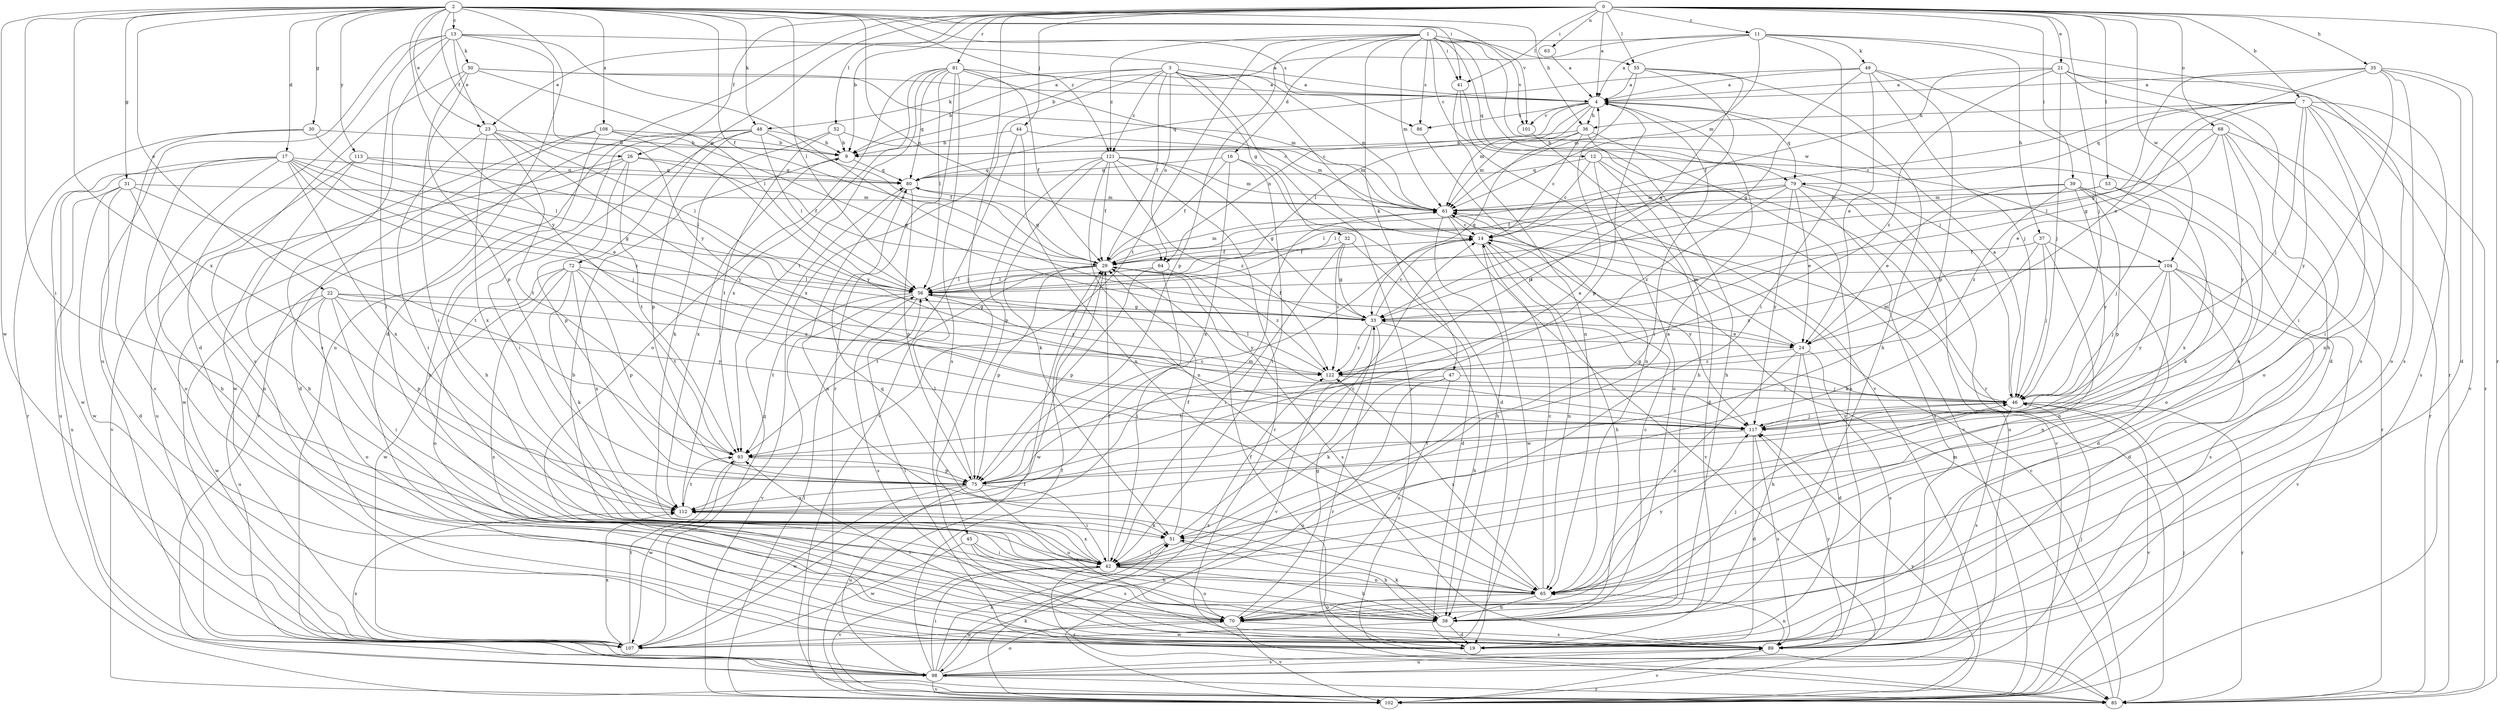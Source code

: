 strict digraph  {
0;
1;
2;
3;
4;
7;
9;
11;
12;
13;
14;
16;
17;
19;
21;
22;
23;
24;
26;
29;
30;
31;
32;
33;
35;
36;
37;
38;
39;
41;
42;
44;
45;
46;
47;
48;
49;
50;
51;
52;
53;
55;
56;
61;
63;
64;
65;
68;
70;
72;
75;
79;
80;
81;
85;
86;
89;
93;
98;
101;
102;
104;
107;
108;
112;
113;
117;
121;
122;
0 -> 4  [label=a];
0 -> 7  [label=b];
0 -> 9  [label=b];
0 -> 11  [label=c];
0 -> 21  [label=e];
0 -> 26  [label=f];
0 -> 35  [label=h];
0 -> 39  [label=i];
0 -> 41  [label=i];
0 -> 44  [label=j];
0 -> 45  [label=j];
0 -> 46  [label=j];
0 -> 52  [label=l];
0 -> 53  [label=l];
0 -> 55  [label=l];
0 -> 63  [label=n];
0 -> 68  [label=o];
0 -> 72  [label=p];
0 -> 81  [label=r];
0 -> 85  [label=r];
0 -> 98  [label=u];
0 -> 104  [label=w];
1 -> 12  [label=c];
1 -> 16  [label=d];
1 -> 41  [label=i];
1 -> 46  [label=j];
1 -> 47  [label=k];
1 -> 55  [label=l];
1 -> 61  [label=m];
1 -> 75  [label=p];
1 -> 79  [label=q];
1 -> 86  [label=s];
1 -> 93  [label=t];
1 -> 101  [label=v];
1 -> 104  [label=w];
1 -> 121  [label=z];
2 -> 13  [label=c];
2 -> 17  [label=d];
2 -> 19  [label=d];
2 -> 22  [label=e];
2 -> 23  [label=e];
2 -> 26  [label=f];
2 -> 29  [label=f];
2 -> 30  [label=g];
2 -> 31  [label=g];
2 -> 36  [label=h];
2 -> 41  [label=i];
2 -> 42  [label=i];
2 -> 48  [label=k];
2 -> 56  [label=l];
2 -> 64  [label=n];
2 -> 86  [label=s];
2 -> 101  [label=v];
2 -> 107  [label=w];
2 -> 108  [label=x];
2 -> 112  [label=x];
2 -> 113  [label=y];
2 -> 117  [label=y];
2 -> 121  [label=z];
3 -> 4  [label=a];
3 -> 9  [label=b];
3 -> 14  [label=c];
3 -> 29  [label=f];
3 -> 32  [label=g];
3 -> 48  [label=k];
3 -> 61  [label=m];
3 -> 64  [label=n];
3 -> 85  [label=r];
3 -> 112  [label=x];
3 -> 121  [label=z];
4 -> 36  [label=h];
4 -> 42  [label=i];
4 -> 56  [label=l];
4 -> 61  [label=m];
4 -> 64  [label=n];
4 -> 75  [label=p];
4 -> 79  [label=q];
4 -> 86  [label=s];
4 -> 101  [label=v];
7 -> 14  [label=c];
7 -> 33  [label=g];
7 -> 36  [label=h];
7 -> 42  [label=i];
7 -> 46  [label=j];
7 -> 65  [label=n];
7 -> 70  [label=o];
7 -> 79  [label=q];
7 -> 89  [label=s];
7 -> 117  [label=y];
9 -> 80  [label=q];
9 -> 112  [label=x];
11 -> 4  [label=a];
11 -> 9  [label=b];
11 -> 23  [label=e];
11 -> 37  [label=h];
11 -> 42  [label=i];
11 -> 49  [label=k];
11 -> 61  [label=m];
11 -> 85  [label=r];
12 -> 14  [label=c];
12 -> 19  [label=d];
12 -> 70  [label=o];
12 -> 80  [label=q];
12 -> 85  [label=r];
12 -> 102  [label=v];
13 -> 4  [label=a];
13 -> 19  [label=d];
13 -> 23  [label=e];
13 -> 24  [label=e];
13 -> 42  [label=i];
13 -> 50  [label=k];
13 -> 89  [label=s];
13 -> 98  [label=u];
13 -> 117  [label=y];
14 -> 29  [label=f];
14 -> 38  [label=h];
14 -> 65  [label=n];
14 -> 107  [label=w];
14 -> 117  [label=y];
16 -> 19  [label=d];
16 -> 29  [label=f];
16 -> 42  [label=i];
16 -> 80  [label=q];
16 -> 112  [label=x];
17 -> 24  [label=e];
17 -> 33  [label=g];
17 -> 38  [label=h];
17 -> 46  [label=j];
17 -> 70  [label=o];
17 -> 80  [label=q];
17 -> 98  [label=u];
17 -> 107  [label=w];
17 -> 112  [label=x];
17 -> 122  [label=z];
19 -> 29  [label=f];
19 -> 56  [label=l];
21 -> 4  [label=a];
21 -> 29  [label=f];
21 -> 38  [label=h];
21 -> 46  [label=j];
21 -> 85  [label=r];
21 -> 89  [label=s];
21 -> 122  [label=z];
22 -> 33  [label=g];
22 -> 42  [label=i];
22 -> 70  [label=o];
22 -> 75  [label=p];
22 -> 98  [label=u];
22 -> 107  [label=w];
22 -> 117  [label=y];
22 -> 122  [label=z];
23 -> 9  [label=b];
23 -> 42  [label=i];
23 -> 56  [label=l];
23 -> 93  [label=t];
23 -> 112  [label=x];
23 -> 117  [label=y];
24 -> 19  [label=d];
24 -> 38  [label=h];
24 -> 61  [label=m];
24 -> 65  [label=n];
24 -> 89  [label=s];
24 -> 122  [label=z];
26 -> 29  [label=f];
26 -> 75  [label=p];
26 -> 80  [label=q];
26 -> 93  [label=t];
26 -> 98  [label=u];
26 -> 107  [label=w];
29 -> 56  [label=l];
29 -> 61  [label=m];
29 -> 75  [label=p];
29 -> 80  [label=q];
29 -> 93  [label=t];
29 -> 107  [label=w];
29 -> 117  [label=y];
29 -> 122  [label=z];
30 -> 9  [label=b];
30 -> 56  [label=l];
30 -> 85  [label=r];
30 -> 89  [label=s];
31 -> 19  [label=d];
31 -> 61  [label=m];
31 -> 65  [label=n];
31 -> 93  [label=t];
31 -> 98  [label=u];
31 -> 107  [label=w];
32 -> 19  [label=d];
32 -> 29  [label=f];
32 -> 33  [label=g];
32 -> 42  [label=i];
32 -> 122  [label=z];
33 -> 14  [label=c];
33 -> 24  [label=e];
33 -> 29  [label=f];
33 -> 38  [label=h];
33 -> 85  [label=r];
33 -> 102  [label=v];
33 -> 122  [label=z];
35 -> 4  [label=a];
35 -> 19  [label=d];
35 -> 24  [label=e];
35 -> 33  [label=g];
35 -> 42  [label=i];
35 -> 89  [label=s];
35 -> 102  [label=v];
36 -> 9  [label=b];
36 -> 14  [label=c];
36 -> 33  [label=g];
36 -> 38  [label=h];
36 -> 61  [label=m];
36 -> 89  [label=s];
37 -> 19  [label=d];
37 -> 29  [label=f];
37 -> 46  [label=j];
37 -> 51  [label=k];
37 -> 65  [label=n];
38 -> 14  [label=c];
38 -> 19  [label=d];
38 -> 51  [label=k];
38 -> 107  [label=w];
39 -> 24  [label=e];
39 -> 51  [label=k];
39 -> 61  [label=m];
39 -> 70  [label=o];
39 -> 75  [label=p];
39 -> 117  [label=y];
39 -> 122  [label=z];
41 -> 65  [label=n];
41 -> 85  [label=r];
41 -> 102  [label=v];
42 -> 4  [label=a];
42 -> 29  [label=f];
42 -> 38  [label=h];
42 -> 65  [label=n];
42 -> 70  [label=o];
42 -> 85  [label=r];
42 -> 102  [label=v];
42 -> 112  [label=x];
44 -> 9  [label=b];
44 -> 61  [label=m];
44 -> 65  [label=n];
44 -> 102  [label=v];
45 -> 38  [label=h];
45 -> 42  [label=i];
45 -> 89  [label=s];
45 -> 107  [label=w];
46 -> 4  [label=a];
46 -> 33  [label=g];
46 -> 61  [label=m];
46 -> 85  [label=r];
46 -> 89  [label=s];
46 -> 102  [label=v];
46 -> 117  [label=y];
47 -> 46  [label=j];
47 -> 51  [label=k];
47 -> 70  [label=o];
47 -> 93  [label=t];
47 -> 98  [label=u];
48 -> 9  [label=b];
48 -> 29  [label=f];
48 -> 38  [label=h];
48 -> 42  [label=i];
48 -> 56  [label=l];
48 -> 75  [label=p];
48 -> 85  [label=r];
49 -> 4  [label=a];
49 -> 19  [label=d];
49 -> 24  [label=e];
49 -> 33  [label=g];
49 -> 46  [label=j];
49 -> 75  [label=p];
49 -> 80  [label=q];
50 -> 4  [label=a];
50 -> 42  [label=i];
50 -> 56  [label=l];
50 -> 61  [label=m];
50 -> 75  [label=p];
50 -> 89  [label=s];
51 -> 14  [label=c];
51 -> 29  [label=f];
51 -> 38  [label=h];
51 -> 42  [label=i];
52 -> 9  [label=b];
52 -> 51  [label=k];
52 -> 61  [label=m];
52 -> 93  [label=t];
53 -> 46  [label=j];
53 -> 56  [label=l];
53 -> 61  [label=m];
53 -> 112  [label=x];
55 -> 4  [label=a];
55 -> 33  [label=g];
55 -> 38  [label=h];
55 -> 61  [label=m];
55 -> 75  [label=p];
56 -> 33  [label=g];
56 -> 89  [label=s];
56 -> 93  [label=t];
56 -> 102  [label=v];
56 -> 122  [label=z];
61 -> 14  [label=c];
61 -> 38  [label=h];
61 -> 102  [label=v];
63 -> 4  [label=a];
64 -> 42  [label=i];
64 -> 56  [label=l];
64 -> 75  [label=p];
64 -> 89  [label=s];
65 -> 9  [label=b];
65 -> 14  [label=c];
65 -> 38  [label=h];
65 -> 70  [label=o];
65 -> 80  [label=q];
65 -> 117  [label=y];
65 -> 122  [label=z];
68 -> 9  [label=b];
68 -> 24  [label=e];
68 -> 56  [label=l];
68 -> 65  [label=n];
68 -> 70  [label=o];
68 -> 85  [label=r];
68 -> 117  [label=y];
70 -> 33  [label=g];
70 -> 46  [label=j];
70 -> 89  [label=s];
70 -> 102  [label=v];
70 -> 107  [label=w];
72 -> 51  [label=k];
72 -> 56  [label=l];
72 -> 70  [label=o];
72 -> 75  [label=p];
72 -> 89  [label=s];
72 -> 93  [label=t];
72 -> 107  [label=w];
72 -> 112  [label=x];
75 -> 4  [label=a];
75 -> 14  [label=c];
75 -> 42  [label=i];
75 -> 56  [label=l];
75 -> 70  [label=o];
75 -> 98  [label=u];
75 -> 107  [label=w];
75 -> 112  [label=x];
79 -> 24  [label=e];
79 -> 29  [label=f];
79 -> 56  [label=l];
79 -> 61  [label=m];
79 -> 89  [label=s];
79 -> 98  [label=u];
79 -> 102  [label=v];
79 -> 117  [label=y];
79 -> 122  [label=z];
80 -> 61  [label=m];
80 -> 65  [label=n];
80 -> 75  [label=p];
81 -> 4  [label=a];
81 -> 14  [label=c];
81 -> 29  [label=f];
81 -> 56  [label=l];
81 -> 70  [label=o];
81 -> 80  [label=q];
81 -> 85  [label=r];
81 -> 89  [label=s];
81 -> 93  [label=t];
81 -> 112  [label=x];
85 -> 14  [label=c];
85 -> 61  [label=m];
86 -> 65  [label=n];
89 -> 65  [label=n];
89 -> 93  [label=t];
89 -> 98  [label=u];
89 -> 102  [label=v];
89 -> 117  [label=y];
93 -> 75  [label=p];
93 -> 107  [label=w];
98 -> 29  [label=f];
98 -> 42  [label=i];
98 -> 46  [label=j];
98 -> 51  [label=k];
98 -> 70  [label=o];
98 -> 85  [label=r];
98 -> 89  [label=s];
98 -> 102  [label=v];
98 -> 112  [label=x];
98 -> 122  [label=z];
101 -> 38  [label=h];
102 -> 29  [label=f];
102 -> 46  [label=j];
102 -> 51  [label=k];
102 -> 56  [label=l];
102 -> 117  [label=y];
104 -> 19  [label=d];
104 -> 46  [label=j];
104 -> 56  [label=l];
104 -> 65  [label=n];
104 -> 89  [label=s];
104 -> 102  [label=v];
104 -> 117  [label=y];
104 -> 122  [label=z];
107 -> 80  [label=q];
107 -> 93  [label=t];
107 -> 112  [label=x];
108 -> 9  [label=b];
108 -> 19  [label=d];
108 -> 33  [label=g];
108 -> 38  [label=h];
108 -> 107  [label=w];
108 -> 117  [label=y];
112 -> 51  [label=k];
112 -> 61  [label=m];
112 -> 93  [label=t];
113 -> 38  [label=h];
113 -> 56  [label=l];
113 -> 80  [label=q];
113 -> 102  [label=v];
117 -> 19  [label=d];
117 -> 46  [label=j];
117 -> 89  [label=s];
117 -> 93  [label=t];
121 -> 29  [label=f];
121 -> 33  [label=g];
121 -> 51  [label=k];
121 -> 61  [label=m];
121 -> 65  [label=n];
121 -> 75  [label=p];
121 -> 80  [label=q];
121 -> 85  [label=r];
121 -> 122  [label=z];
122 -> 46  [label=j];
122 -> 56  [label=l];
}
